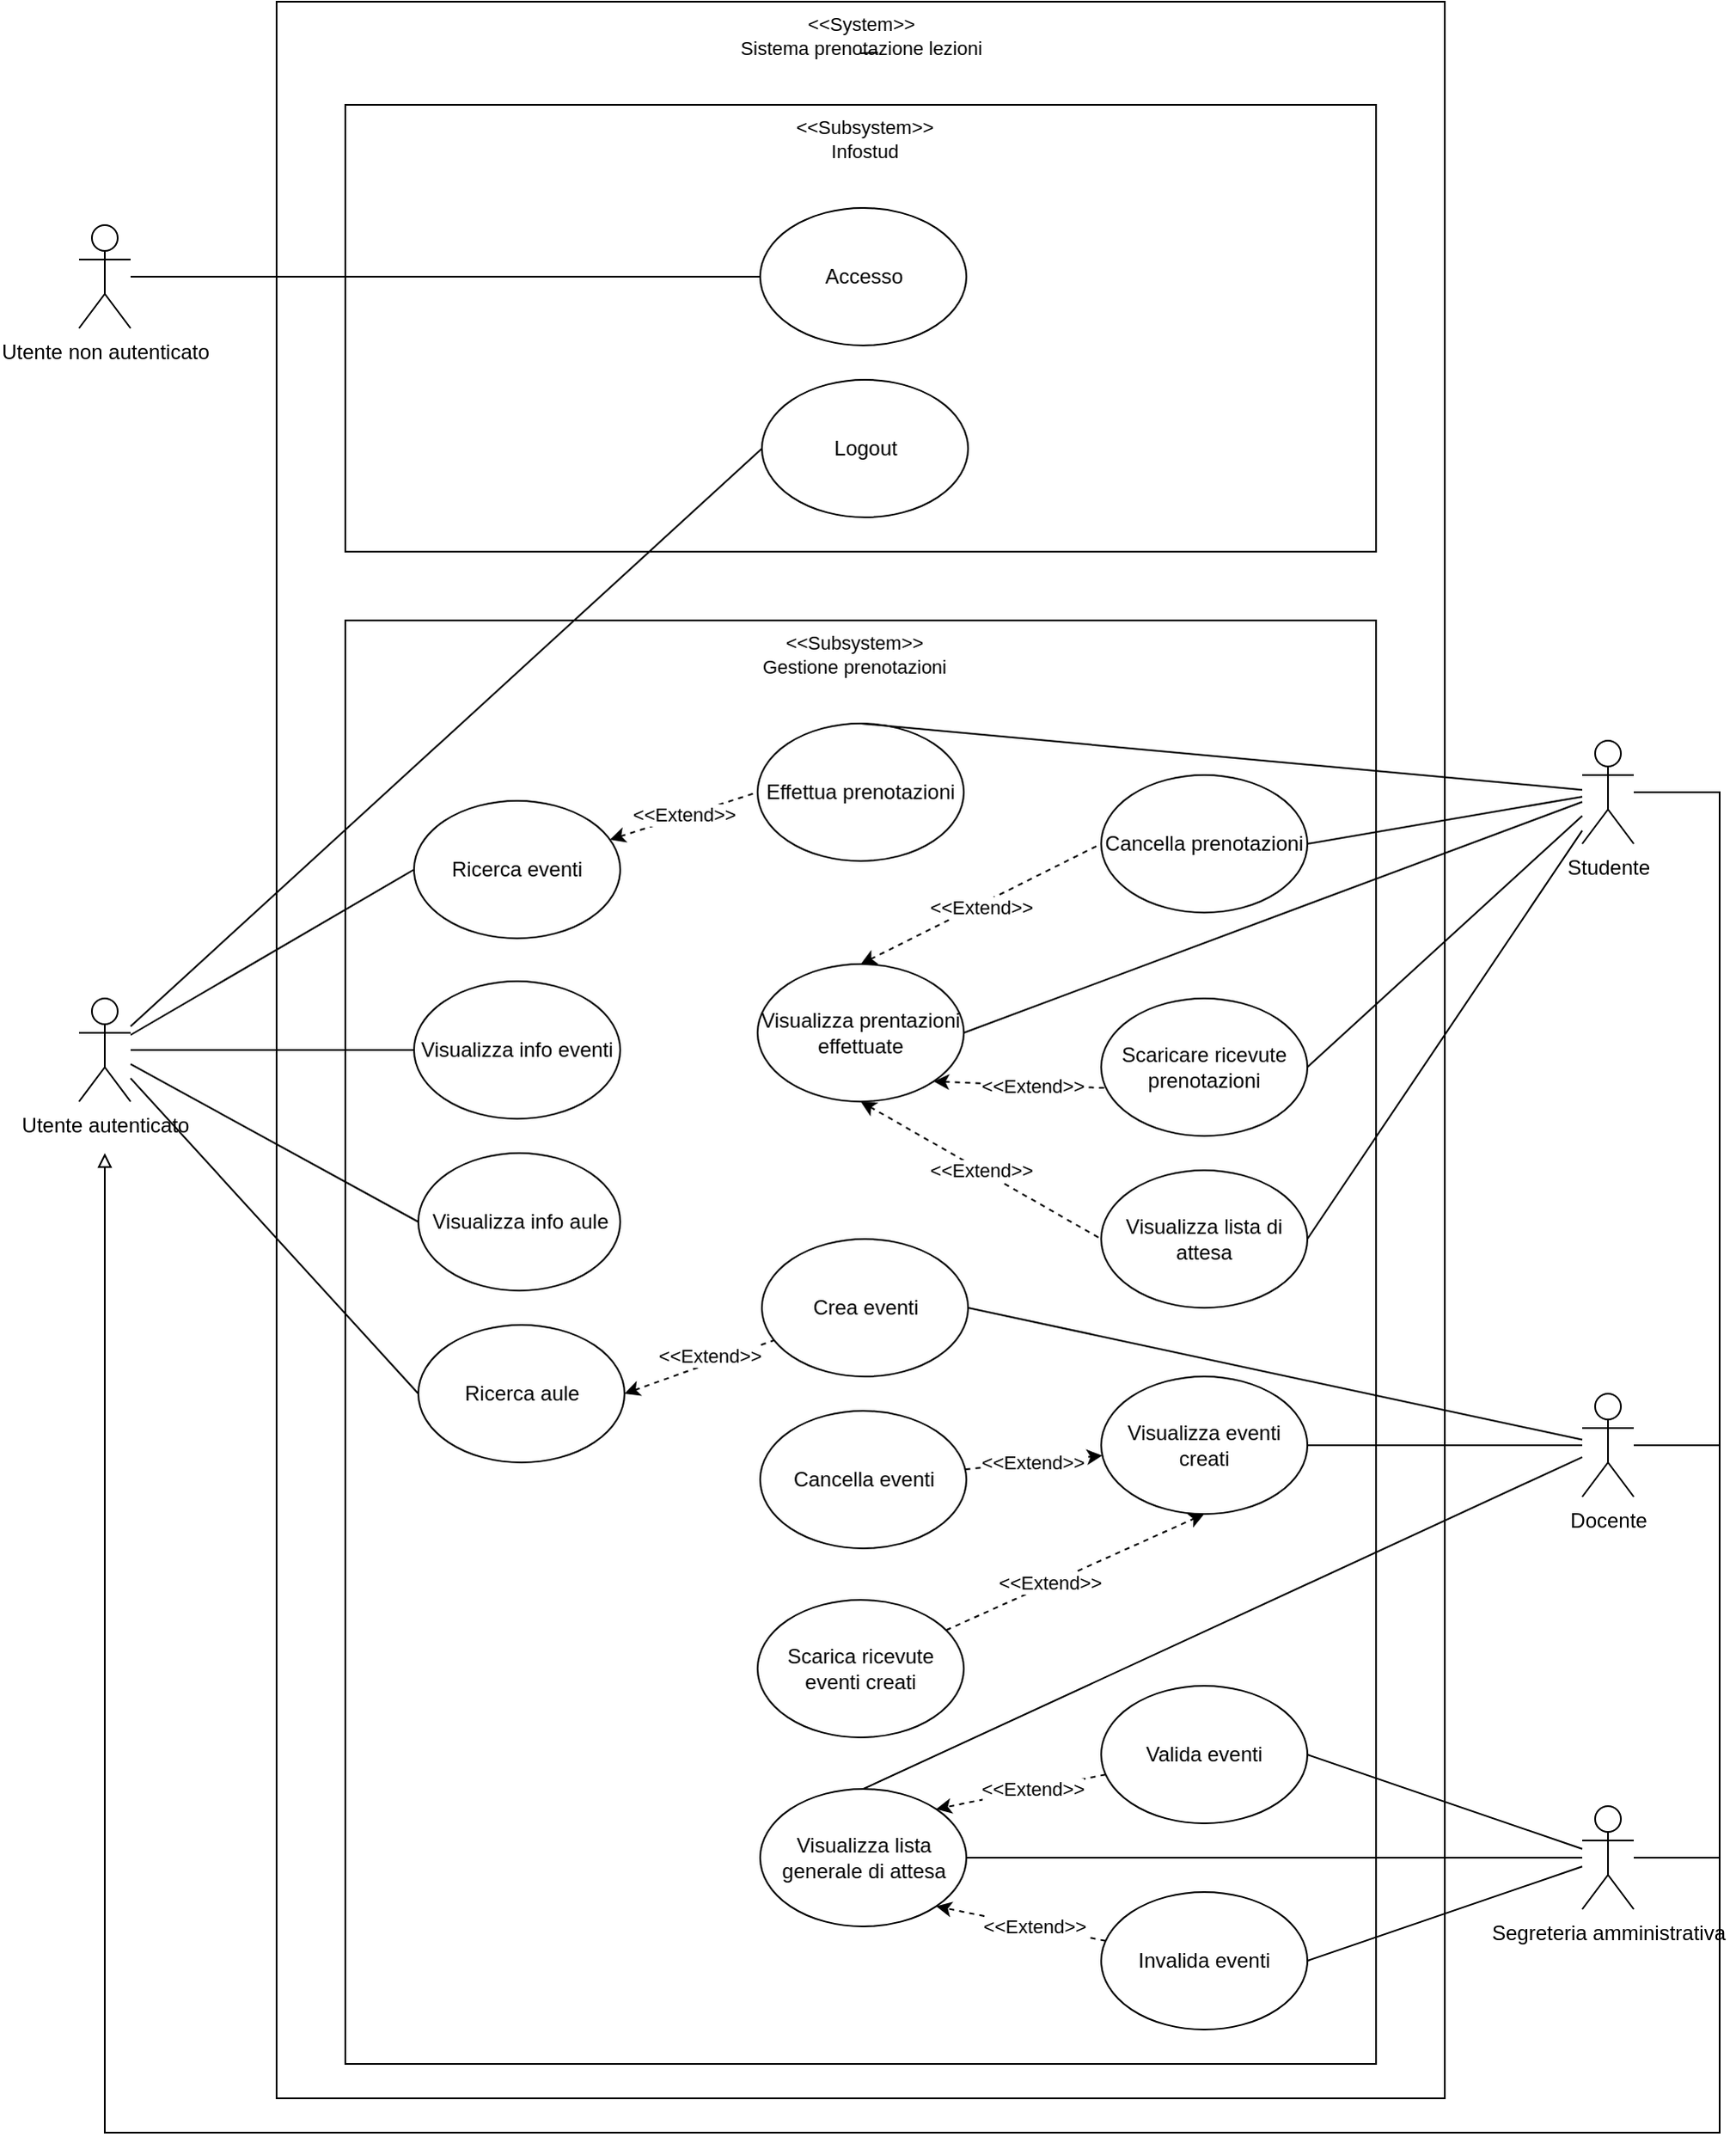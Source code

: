 <mxfile version="14.2.9" type="device"><diagram id="Nx66XAE9bOe8_JJfVR5Y" name="Page-1"><mxGraphModel dx="1038" dy="552" grid="1" gridSize="10" guides="1" tooltips="1" connect="1" arrows="1" fold="1" page="1" pageScale="1" pageWidth="827" pageHeight="1169" math="0" shadow="0"><root><mxCell id="0"/><mxCell id="1" parent="0"/><mxCell id="Ek5gbId0pusrjKRAF3Lp-10" value="" style="rounded=0;whiteSpace=wrap;html=1;fillColor=none;" parent="1" vertex="1"><mxGeometry x="240" y="120" width="680" height="1220" as="geometry"/></mxCell><mxCell id="Ek5gbId0pusrjKRAF3Lp-11" value="" style="rounded=0;whiteSpace=wrap;html=1;fillColor=none;" parent="1" vertex="1"><mxGeometry x="280" y="480" width="600" height="840" as="geometry"/></mxCell><mxCell id="Ek5gbId0pusrjKRAF3Lp-9" value="" style="rounded=0;whiteSpace=wrap;html=1;fillColor=none;" parent="1" vertex="1"><mxGeometry x="280" y="180" width="600" height="260" as="geometry"/></mxCell><mxCell id="BhA23HFfribFI3JR0ma3-23" value="" style="rounded=0;orthogonalLoop=1;jettySize=auto;html=1;endArrow=none;endFill=0;" parent="1" source="BhA23HFfribFI3JR0ma3-1" target="BhA23HFfribFI3JR0ma3-22" edge="1"><mxGeometry relative="1" as="geometry"/></mxCell><mxCell id="BhA23HFfribFI3JR0ma3-1" value="Utente non autenticato" style="shape=umlActor;verticalLabelPosition=bottom;verticalAlign=top;html=1;outlineConnect=0;" parent="1" vertex="1"><mxGeometry x="125" y="250" width="30" height="60" as="geometry"/></mxCell><mxCell id="BhA23HFfribFI3JR0ma3-42" value="" style="rounded=0;orthogonalLoop=1;jettySize=auto;html=1;endArrow=none;endFill=0;entryX=0;entryY=0.5;entryDx=0;entryDy=0;" parent="1" source="BhA23HFfribFI3JR0ma3-2" target="BhA23HFfribFI3JR0ma3-35" edge="1"><mxGeometry relative="1" as="geometry"/></mxCell><mxCell id="BhA23HFfribFI3JR0ma3-44" value="" style="rounded=0;orthogonalLoop=1;jettySize=auto;html=1;entryX=0;entryY=0.5;entryDx=0;entryDy=0;endArrow=none;endFill=0;" parent="1" source="BhA23HFfribFI3JR0ma3-2" target="BhA23HFfribFI3JR0ma3-24" edge="1"><mxGeometry relative="1" as="geometry"><mxPoint x="208.5" y="620" as="targetPoint"/></mxGeometry></mxCell><mxCell id="BhA23HFfribFI3JR0ma3-46" value="" style="orthogonalLoop=1;jettySize=auto;html=1;entryX=0;entryY=0.5;entryDx=0;entryDy=0;endArrow=none;endFill=0;rounded=0;" parent="1" source="BhA23HFfribFI3JR0ma3-2" target="BhA23HFfribFI3JR0ma3-27" edge="1"><mxGeometry relative="1" as="geometry"><mxPoint x="208.5" y="620" as="targetPoint"/></mxGeometry></mxCell><mxCell id="BhA23HFfribFI3JR0ma3-48" value="" style="rounded=0;orthogonalLoop=1;jettySize=auto;html=1;entryX=0;entryY=0.5;entryDx=0;entryDy=0;endArrow=none;endFill=0;" parent="1" source="BhA23HFfribFI3JR0ma3-2" target="BhA23HFfribFI3JR0ma3-40" edge="1"><mxGeometry relative="1" as="geometry"><mxPoint x="208.5" y="840" as="targetPoint"/></mxGeometry></mxCell><mxCell id="Ek5gbId0pusrjKRAF3Lp-4" value="" style="orthogonalLoop=1;jettySize=auto;html=1;entryX=0;entryY=0.5;entryDx=0;entryDy=0;endArrow=none;endFill=0;rounded=0;" parent="1" source="BhA23HFfribFI3JR0ma3-2" target="Ek5gbId0pusrjKRAF3Lp-2" edge="1"><mxGeometry relative="1" as="geometry"><mxPoint x="137" y="556" as="targetPoint"/></mxGeometry></mxCell><mxCell id="BhA23HFfribFI3JR0ma3-2" value="Utente autenticato" style="shape=umlActor;verticalLabelPosition=bottom;verticalAlign=top;html=1;outlineConnect=0;" parent="1" vertex="1"><mxGeometry x="125" y="700" width="30" height="60" as="geometry"/></mxCell><mxCell id="BhA23HFfribFI3JR0ma3-22" value="Accesso" style="ellipse;whiteSpace=wrap;html=1;" parent="1" vertex="1"><mxGeometry x="521.5" y="240" width="120" height="80" as="geometry"/></mxCell><mxCell id="BhA23HFfribFI3JR0ma3-65" value="" style="rounded=0;orthogonalLoop=1;jettySize=auto;html=1;startArrow=classic;startFill=1;dashed=1;endArrow=none;endFill=0;entryX=0;entryY=0.5;entryDx=0;entryDy=0;" parent="1" source="BhA23HFfribFI3JR0ma3-24" target="BhA23HFfribFI3JR0ma3-64" edge="1"><mxGeometry relative="1" as="geometry"/></mxCell><mxCell id="Ek5gbId0pusrjKRAF3Lp-57" value="&amp;lt;&amp;lt;Extend&amp;gt;&amp;gt;" style="edgeLabel;html=1;align=center;verticalAlign=middle;resizable=0;points=[];fontSize=11;" parent="BhA23HFfribFI3JR0ma3-65" vertex="1" connectable="0"><mxGeometry x="-0.308" y="-1" relative="1" as="geometry"><mxPoint x="13.05" y="-6.5" as="offset"/></mxGeometry></mxCell><mxCell id="BhA23HFfribFI3JR0ma3-24" value="Ricerca eventi" style="ellipse;whiteSpace=wrap;html=1;" parent="1" vertex="1"><mxGeometry x="320" y="585" width="120" height="80" as="geometry"/></mxCell><mxCell id="BhA23HFfribFI3JR0ma3-27" value="Ricerca aule" style="ellipse;whiteSpace=wrap;html=1;" parent="1" vertex="1"><mxGeometry x="322.5" y="890" width="120" height="80" as="geometry"/></mxCell><mxCell id="BhA23HFfribFI3JR0ma3-35" value="Visualizza info aule" style="ellipse;whiteSpace=wrap;html=1;" parent="1" vertex="1"><mxGeometry x="322.5" y="790" width="117.5" height="80" as="geometry"/></mxCell><mxCell id="BhA23HFfribFI3JR0ma3-40" value="Visualizza info eventi" style="ellipse;whiteSpace=wrap;html=1;" parent="1" vertex="1"><mxGeometry x="320" y="690" width="120" height="80" as="geometry"/></mxCell><mxCell id="BhA23HFfribFI3JR0ma3-67" value="" style="rounded=0;orthogonalLoop=1;jettySize=auto;html=1;entryX=0;entryY=0.5;entryDx=0;entryDy=0;dashed=1;endArrow=none;endFill=0;startArrow=classic;startFill=1;exitX=0.5;exitY=0;exitDx=0;exitDy=0;" parent="1" source="BhA23HFfribFI3JR0ma3-63" target="BhA23HFfribFI3JR0ma3-66" edge="1"><mxGeometry relative="1" as="geometry"/></mxCell><mxCell id="Ek5gbId0pusrjKRAF3Lp-68" value="&amp;lt;&amp;lt;Extend&amp;gt;&amp;gt;" style="edgeLabel;html=1;align=center;verticalAlign=middle;resizable=0;points=[];fontSize=11;" parent="BhA23HFfribFI3JR0ma3-67" vertex="1" connectable="0"><mxGeometry x="-0.245" relative="1" as="geometry"><mxPoint x="17.01" y="-7.29" as="offset"/></mxGeometry></mxCell><mxCell id="BhA23HFfribFI3JR0ma3-69" value="" style="rounded=0;orthogonalLoop=1;jettySize=auto;html=1;entryX=0.037;entryY=0.652;entryDx=0;entryDy=0;dashed=1;startArrow=classic;startFill=1;endArrow=none;endFill=0;exitX=1;exitY=1;exitDx=0;exitDy=0;entryPerimeter=0;" parent="1" source="BhA23HFfribFI3JR0ma3-63" target="BhA23HFfribFI3JR0ma3-68" edge="1"><mxGeometry relative="1" as="geometry"/></mxCell><mxCell id="Ek5gbId0pusrjKRAF3Lp-69" value="&amp;lt;&amp;lt;Extend&amp;gt;&amp;gt;" style="edgeLabel;html=1;align=center;verticalAlign=middle;resizable=0;points=[];fontSize=11;" parent="BhA23HFfribFI3JR0ma3-69" vertex="1" connectable="0"><mxGeometry x="0.41" y="-2" relative="1" as="geometry"><mxPoint x="-14.06" y="-2" as="offset"/></mxGeometry></mxCell><mxCell id="BhA23HFfribFI3JR0ma3-73" value="" style="rounded=0;orthogonalLoop=1;jettySize=auto;html=1;entryX=0;entryY=0.5;entryDx=0;entryDy=0;dashed=1;endArrow=none;endFill=0;startArrow=classic;startFill=1;exitX=0.5;exitY=1;exitDx=0;exitDy=0;" parent="1" source="BhA23HFfribFI3JR0ma3-63" target="BhA23HFfribFI3JR0ma3-72" edge="1"><mxGeometry relative="1" as="geometry"/></mxCell><mxCell id="Ek5gbId0pusrjKRAF3Lp-70" value="&amp;lt;&amp;lt;Extend&amp;gt;&amp;gt;" style="edgeLabel;html=1;align=center;verticalAlign=middle;resizable=0;points=[];fontSize=11;" parent="BhA23HFfribFI3JR0ma3-73" vertex="1" connectable="0"><mxGeometry x="-0.337" y="2" relative="1" as="geometry"><mxPoint x="22.79" y="15.26" as="offset"/></mxGeometry></mxCell><mxCell id="BhA23HFfribFI3JR0ma3-63" value="Visualizza prentazioni effettuate" style="ellipse;whiteSpace=wrap;html=1;" parent="1" vertex="1"><mxGeometry x="520" y="680" width="120" height="80" as="geometry"/></mxCell><mxCell id="BhA23HFfribFI3JR0ma3-64" value="Effettua prenotazioni" style="ellipse;whiteSpace=wrap;html=1;" parent="1" vertex="1"><mxGeometry x="520" y="540" width="120" height="80" as="geometry"/></mxCell><mxCell id="BhA23HFfribFI3JR0ma3-66" value="Cancella prenotazioni" style="ellipse;whiteSpace=wrap;html=1;" parent="1" vertex="1"><mxGeometry x="720" y="570" width="120" height="80" as="geometry"/></mxCell><mxCell id="BhA23HFfribFI3JR0ma3-68" value="Scaricare ricevute prenotazioni" style="ellipse;whiteSpace=wrap;html=1;" parent="1" vertex="1"><mxGeometry x="720" y="700" width="120" height="80" as="geometry"/></mxCell><mxCell id="BhA23HFfribFI3JR0ma3-72" value="Visualizza lista di attesa" style="ellipse;whiteSpace=wrap;html=1;" parent="1" vertex="1"><mxGeometry x="720" y="800" width="120" height="80" as="geometry"/></mxCell><mxCell id="Ek5gbId0pusrjKRAF3Lp-2" value="Logout" style="ellipse;whiteSpace=wrap;html=1;" parent="1" vertex="1"><mxGeometry x="522.5" y="340" width="120" height="80" as="geometry"/></mxCell><mxCell id="Ek5gbId0pusrjKRAF3Lp-54" value="" style="edgeStyle=none;rounded=0;orthogonalLoop=1;jettySize=auto;html=1;startArrow=none;startFill=0;endArrow=none;endFill=0;fontSize=11;entryX=0.5;entryY=0;entryDx=0;entryDy=0;" parent="1" source="Ek5gbId0pusrjKRAF3Lp-6" target="Ek5gbId0pusrjKRAF3Lp-53" edge="1"><mxGeometry relative="1" as="geometry"/></mxCell><mxCell id="Ek5gbId0pusrjKRAF3Lp-74" value="" style="edgeStyle=none;rounded=0;orthogonalLoop=1;jettySize=auto;html=1;startArrow=none;startFill=0;endArrow=none;endFill=0;fontSize=11;entryX=1;entryY=0.5;entryDx=0;entryDy=0;" parent="1" source="Ek5gbId0pusrjKRAF3Lp-6" target="Ek5gbId0pusrjKRAF3Lp-49" edge="1"><mxGeometry relative="1" as="geometry"/></mxCell><mxCell id="Ek5gbId0pusrjKRAF3Lp-99" value="" style="edgeStyle=none;rounded=0;orthogonalLoop=1;jettySize=auto;html=1;startArrow=none;startFill=0;endArrow=none;endFill=0;fontSize=11;" parent="1" source="Ek5gbId0pusrjKRAF3Lp-6" edge="1"><mxGeometry relative="1" as="geometry"><mxPoint x="1080" y="960" as="targetPoint"/></mxGeometry></mxCell><mxCell id="Ek5gbId0pusrjKRAF3Lp-6" value="Docente" style="shape=umlActor;verticalLabelPosition=bottom;verticalAlign=top;html=1;outlineConnect=0;" parent="1" vertex="1"><mxGeometry x="1000" y="930" width="30" height="60" as="geometry"/></mxCell><mxCell id="Ek5gbId0pusrjKRAF3Lp-44" value="" style="edgeStyle=none;rounded=0;orthogonalLoop=1;jettySize=auto;html=1;startArrow=none;startFill=0;endArrow=none;endFill=0;fontSize=11;entryX=0.5;entryY=0;entryDx=0;entryDy=0;" parent="1" source="Ek5gbId0pusrjKRAF3Lp-20" target="BhA23HFfribFI3JR0ma3-64" edge="1"><mxGeometry relative="1" as="geometry"/></mxCell><mxCell id="Ek5gbId0pusrjKRAF3Lp-56" value="" style="edgeStyle=none;rounded=0;orthogonalLoop=1;jettySize=auto;html=1;startArrow=none;startFill=0;endArrow=none;endFill=0;fontSize=11;entryX=1;entryY=0.5;entryDx=0;entryDy=0;" parent="1" source="Ek5gbId0pusrjKRAF3Lp-20" target="BhA23HFfribFI3JR0ma3-72" edge="1"><mxGeometry relative="1" as="geometry"/></mxCell><mxCell id="Ek5gbId0pusrjKRAF3Lp-65" value="" style="edgeStyle=none;rounded=0;orthogonalLoop=1;jettySize=auto;html=1;startArrow=none;startFill=0;endArrow=none;endFill=0;fontSize=11;entryX=1;entryY=0.5;entryDx=0;entryDy=0;" parent="1" source="Ek5gbId0pusrjKRAF3Lp-20" target="BhA23HFfribFI3JR0ma3-66" edge="1"><mxGeometry relative="1" as="geometry"/></mxCell><mxCell id="Ek5gbId0pusrjKRAF3Lp-66" value="" style="edgeStyle=none;rounded=0;orthogonalLoop=1;jettySize=auto;html=1;startArrow=none;startFill=0;endArrow=none;endFill=0;fontSize=11;entryX=1;entryY=0.5;entryDx=0;entryDy=0;" parent="1" source="Ek5gbId0pusrjKRAF3Lp-20" target="BhA23HFfribFI3JR0ma3-68" edge="1"><mxGeometry relative="1" as="geometry"/></mxCell><mxCell id="Ek5gbId0pusrjKRAF3Lp-67" value="" style="edgeStyle=none;rounded=0;orthogonalLoop=1;jettySize=auto;html=1;startArrow=none;startFill=0;endArrow=none;endFill=0;fontSize=11;entryX=1;entryY=0.5;entryDx=0;entryDy=0;" parent="1" source="Ek5gbId0pusrjKRAF3Lp-20" target="BhA23HFfribFI3JR0ma3-63" edge="1"><mxGeometry relative="1" as="geometry"/></mxCell><mxCell id="Ek5gbId0pusrjKRAF3Lp-97" value="" style="edgeStyle=none;rounded=0;orthogonalLoop=1;jettySize=auto;html=1;startArrow=none;startFill=0;endArrow=block;endFill=0;fontSize=11;" parent="1" source="Ek5gbId0pusrjKRAF3Lp-20" edge="1"><mxGeometry relative="1" as="geometry"><mxPoint x="140" y="790" as="targetPoint"/><Array as="points"><mxPoint x="1080" y="580"/><mxPoint x="1080" y="1360"/><mxPoint x="610" y="1360"/><mxPoint x="140" y="1360"/></Array></mxGeometry></mxCell><mxCell id="Ek5gbId0pusrjKRAF3Lp-20" value="Studente" style="shape=umlActor;verticalLabelPosition=bottom;verticalAlign=top;html=1;outlineConnect=0;" parent="1" vertex="1"><mxGeometry x="1000" y="550" width="30" height="60" as="geometry"/></mxCell><mxCell id="Ek5gbId0pusrjKRAF3Lp-55" value="" style="edgeStyle=none;rounded=0;orthogonalLoop=1;jettySize=auto;html=1;startArrow=none;startFill=0;endArrow=none;endFill=0;fontSize=11;entryX=1;entryY=0.5;entryDx=0;entryDy=0;" parent="1" source="Ek5gbId0pusrjKRAF3Lp-28" target="Ek5gbId0pusrjKRAF3Lp-80" edge="1"><mxGeometry relative="1" as="geometry"/></mxCell><mxCell id="Ek5gbId0pusrjKRAF3Lp-94" value="" style="edgeStyle=none;rounded=0;orthogonalLoop=1;jettySize=auto;html=1;startArrow=none;startFill=0;endArrow=none;endFill=0;fontSize=11;entryX=1;entryY=0.5;entryDx=0;entryDy=0;" parent="1" source="Ek5gbId0pusrjKRAF3Lp-28" target="Ek5gbId0pusrjKRAF3Lp-53" edge="1"><mxGeometry relative="1" as="geometry"/></mxCell><mxCell id="Ek5gbId0pusrjKRAF3Lp-96" value="" style="edgeStyle=none;rounded=0;orthogonalLoop=1;jettySize=auto;html=1;startArrow=none;startFill=0;endArrow=none;endFill=0;fontSize=11;entryX=1;entryY=0.5;entryDx=0;entryDy=0;" parent="1" source="Ek5gbId0pusrjKRAF3Lp-28" target="Ek5gbId0pusrjKRAF3Lp-81" edge="1"><mxGeometry relative="1" as="geometry"><mxPoint x="1015" y="1310" as="targetPoint"/></mxGeometry></mxCell><mxCell id="Ek5gbId0pusrjKRAF3Lp-102" value="" style="edgeStyle=none;rounded=0;orthogonalLoop=1;jettySize=auto;html=1;startArrow=none;startFill=0;endArrow=none;endFill=0;fontSize=11;" parent="1" source="Ek5gbId0pusrjKRAF3Lp-28" edge="1"><mxGeometry relative="1" as="geometry"><mxPoint x="1080" y="1200" as="targetPoint"/></mxGeometry></mxCell><mxCell id="Ek5gbId0pusrjKRAF3Lp-28" value="Segreteria amministrativa" style="shape=umlActor;verticalLabelPosition=bottom;verticalAlign=top;html=1;outlineConnect=0;" parent="1" vertex="1"><mxGeometry x="1000" y="1170" width="30" height="60" as="geometry"/></mxCell><mxCell id="Ek5gbId0pusrjKRAF3Lp-36" value="" style="rounded=0;orthogonalLoop=1;jettySize=auto;html=1;startArrow=none;startFill=0;endArrow=none;endFill=0;entryX=1;entryY=0.5;entryDx=0;entryDy=0;" parent="1" source="Ek5gbId0pusrjKRAF3Lp-6" target="Ek5gbId0pusrjKRAF3Lp-73" edge="1"><mxGeometry relative="1" as="geometry"><mxPoint x="1046" y="647.12" as="sourcePoint"/><mxPoint x="641.5" y="1280" as="targetPoint"/></mxGeometry></mxCell><mxCell id="Ek5gbId0pusrjKRAF3Lp-47" value="" style="rounded=0;orthogonalLoop=1;jettySize=auto;html=1;startArrow=classic;startFill=1;dashed=1;endArrow=none;endFill=0;exitX=1;exitY=0.5;exitDx=0;exitDy=0;" parent="1" source="BhA23HFfribFI3JR0ma3-27" target="Ek5gbId0pusrjKRAF3Lp-49" edge="1"><mxGeometry relative="1" as="geometry"><mxPoint x="440" y="1000" as="sourcePoint"/></mxGeometry></mxCell><mxCell id="Ek5gbId0pusrjKRAF3Lp-59" value="&amp;lt;&amp;lt;Extend&amp;gt;&amp;gt;" style="edgeLabel;html=1;align=center;verticalAlign=middle;resizable=0;points=[];fontSize=11;" parent="Ek5gbId0pusrjKRAF3Lp-47" vertex="1" connectable="0"><mxGeometry x="0.373" y="-1" relative="1" as="geometry"><mxPoint x="-10.79" y="-2.17" as="offset"/></mxGeometry></mxCell><mxCell id="Ek5gbId0pusrjKRAF3Lp-49" value="Crea eventi" style="ellipse;whiteSpace=wrap;html=1;" parent="1" vertex="1"><mxGeometry x="522.5" y="840" width="120" height="80" as="geometry"/></mxCell><mxCell id="Ek5gbId0pusrjKRAF3Lp-53" value="Visualizza lista generale di attesa" style="ellipse;whiteSpace=wrap;html=1;" parent="1" vertex="1"><mxGeometry x="521.5" y="1160" width="120" height="80" as="geometry"/></mxCell><mxCell id="Ek5gbId0pusrjKRAF3Lp-73" value="Visualizza eventi creati" style="ellipse;whiteSpace=wrap;html=1;" parent="1" vertex="1"><mxGeometry x="720" y="920" width="120" height="80" as="geometry"/></mxCell><mxCell id="Ek5gbId0pusrjKRAF3Lp-76" value="" style="edgeStyle=none;rounded=0;orthogonalLoop=1;jettySize=auto;html=1;startArrow=none;startFill=0;endArrow=classic;endFill=1;fontSize=11;dashed=1;" parent="1" source="Ek5gbId0pusrjKRAF3Lp-75" target="Ek5gbId0pusrjKRAF3Lp-73" edge="1"><mxGeometry relative="1" as="geometry"/></mxCell><mxCell id="Ek5gbId0pusrjKRAF3Lp-103" value="&amp;lt;&amp;lt;Extend&amp;gt;&amp;gt;" style="edgeLabel;html=1;align=center;verticalAlign=middle;resizable=0;points=[];fontSize=11;" parent="Ek5gbId0pusrjKRAF3Lp-76" vertex="1" connectable="0"><mxGeometry x="-0.621" y="-4" relative="1" as="geometry"><mxPoint x="23.45" y="-6.83" as="offset"/></mxGeometry></mxCell><mxCell id="Ek5gbId0pusrjKRAF3Lp-75" value="Cancella eventi" style="ellipse;whiteSpace=wrap;html=1;" parent="1" vertex="1"><mxGeometry x="521.5" y="940" width="120" height="80" as="geometry"/></mxCell><mxCell id="Ek5gbId0pusrjKRAF3Lp-79" value="" style="edgeStyle=none;rounded=0;orthogonalLoop=1;jettySize=auto;html=1;dashed=1;startArrow=none;startFill=0;endArrow=classic;endFill=1;fontSize=11;entryX=0.5;entryY=1;entryDx=0;entryDy=0;" parent="1" source="Ek5gbId0pusrjKRAF3Lp-77" target="Ek5gbId0pusrjKRAF3Lp-73" edge="1"><mxGeometry relative="1" as="geometry"><mxPoint x="722.5" y="1150" as="targetPoint"/></mxGeometry></mxCell><mxCell id="Ek5gbId0pusrjKRAF3Lp-104" value="&amp;lt;&amp;lt;Extend&amp;gt;&amp;gt;" style="edgeLabel;html=1;align=center;verticalAlign=middle;resizable=0;points=[];fontSize=11;" parent="Ek5gbId0pusrjKRAF3Lp-79" vertex="1" connectable="0"><mxGeometry x="-0.715" y="2" relative="1" as="geometry"><mxPoint x="39.54" y="-16.23" as="offset"/></mxGeometry></mxCell><mxCell id="Ek5gbId0pusrjKRAF3Lp-77" value="Scarica ricevute eventi creati" style="ellipse;whiteSpace=wrap;html=1;" parent="1" vertex="1"><mxGeometry x="520" y="1050" width="120" height="80" as="geometry"/></mxCell><mxCell id="Ek5gbId0pusrjKRAF3Lp-82" value="" style="edgeStyle=none;rounded=0;orthogonalLoop=1;jettySize=auto;html=1;dashed=1;startArrow=none;startFill=0;endArrow=classic;endFill=1;fontSize=11;entryX=1;entryY=0;entryDx=0;entryDy=0;" parent="1" source="Ek5gbId0pusrjKRAF3Lp-80" target="Ek5gbId0pusrjKRAF3Lp-53" edge="1"><mxGeometry relative="1" as="geometry"/></mxCell><mxCell id="Ek5gbId0pusrjKRAF3Lp-105" value="&amp;lt;&amp;lt;Extend&amp;gt;&amp;gt;" style="edgeLabel;html=1;align=center;verticalAlign=middle;resizable=0;points=[];fontSize=11;" parent="Ek5gbId0pusrjKRAF3Lp-82" vertex="1" connectable="0"><mxGeometry x="0.399" y="3" relative="1" as="geometry"><mxPoint x="26.06" y="-8.57" as="offset"/></mxGeometry></mxCell><mxCell id="Ek5gbId0pusrjKRAF3Lp-80" value="Valida eventi" style="ellipse;whiteSpace=wrap;html=1;" parent="1" vertex="1"><mxGeometry x="720" y="1100" width="120" height="80" as="geometry"/></mxCell><mxCell id="Ek5gbId0pusrjKRAF3Lp-84" value="" style="edgeStyle=none;rounded=0;orthogonalLoop=1;jettySize=auto;html=1;dashed=1;startArrow=none;startFill=0;endArrow=classic;endFill=1;fontSize=11;entryX=1;entryY=1;entryDx=0;entryDy=0;" parent="1" source="Ek5gbId0pusrjKRAF3Lp-81" target="Ek5gbId0pusrjKRAF3Lp-53" edge="1"><mxGeometry relative="1" as="geometry"><mxPoint x="640" y="1290" as="targetPoint"/></mxGeometry></mxCell><mxCell id="Ek5gbId0pusrjKRAF3Lp-106" value="&amp;lt;&amp;lt;Extend&amp;gt;&amp;gt;" style="edgeLabel;html=1;align=center;verticalAlign=middle;resizable=0;points=[];fontSize=11;" parent="Ek5gbId0pusrjKRAF3Lp-84" vertex="1" connectable="0"><mxGeometry x="0.464" y="-1" relative="1" as="geometry"><mxPoint x="29.92" y="7.33" as="offset"/></mxGeometry></mxCell><mxCell id="Ek5gbId0pusrjKRAF3Lp-81" value="Invalida eventi" style="ellipse;whiteSpace=wrap;html=1;" parent="1" vertex="1"><mxGeometry x="720" y="1220" width="120" height="80" as="geometry"/></mxCell><mxCell id="Ek5gbId0pusrjKRAF3Lp-107" value="&amp;lt;&amp;lt;System&amp;gt;&amp;gt;&lt;br&gt;Sistema prenotazione lezioni" style="text;html=1;strokeColor=none;fillColor=none;align=center;verticalAlign=middle;whiteSpace=wrap;rounded=0;fontSize=11;" parent="1" vertex="1"><mxGeometry x="503.75" y="130" width="152.5" height="20" as="geometry"/></mxCell><mxCell id="Ek5gbId0pusrjKRAF3Lp-108" value="&amp;lt;&amp;lt;Subsystem&amp;gt;&amp;gt;&lt;br&gt;Infostud" style="text;html=1;strokeColor=none;fillColor=none;align=center;verticalAlign=middle;whiteSpace=wrap;rounded=0;fontSize=11;" parent="1" vertex="1"><mxGeometry x="506.25" y="190" width="152.5" height="20" as="geometry"/></mxCell><mxCell id="Ek5gbId0pusrjKRAF3Lp-109" value="&amp;lt;&amp;lt;Subsystem&amp;gt;&amp;gt;&lt;br&gt;Gestione prenotazioni" style="text;html=1;strokeColor=none;fillColor=none;align=center;verticalAlign=middle;whiteSpace=wrap;rounded=0;fontSize=11;" parent="1" vertex="1"><mxGeometry x="500" y="490" width="152.5" height="20" as="geometry"/></mxCell><mxCell id="Ek5gbId0pusrjKRAF3Lp-110" style="edgeStyle=none;rounded=0;orthogonalLoop=1;jettySize=auto;html=1;exitX=0.5;exitY=1;exitDx=0;exitDy=0;entryX=0.566;entryY=0.979;entryDx=0;entryDy=0;entryPerimeter=0;startArrow=none;startFill=0;endArrow=none;endFill=0;fontSize=11;" parent="1" source="Ek5gbId0pusrjKRAF3Lp-107" target="Ek5gbId0pusrjKRAF3Lp-107" edge="1"><mxGeometry relative="1" as="geometry"/></mxCell></root></mxGraphModel></diagram></mxfile>